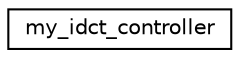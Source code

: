 digraph "Graphical Class Hierarchy"
{
  edge [fontname="Helvetica",fontsize="10",labelfontname="Helvetica",labelfontsize="10"];
  node [fontname="Helvetica",fontsize="10",shape=record];
  rankdir="LR";
  Node1 [label="my_idct_controller",height=0.2,width=0.4,color="black", fillcolor="white", style="filled",URL="$structmy__idct__controller.html"];
}
